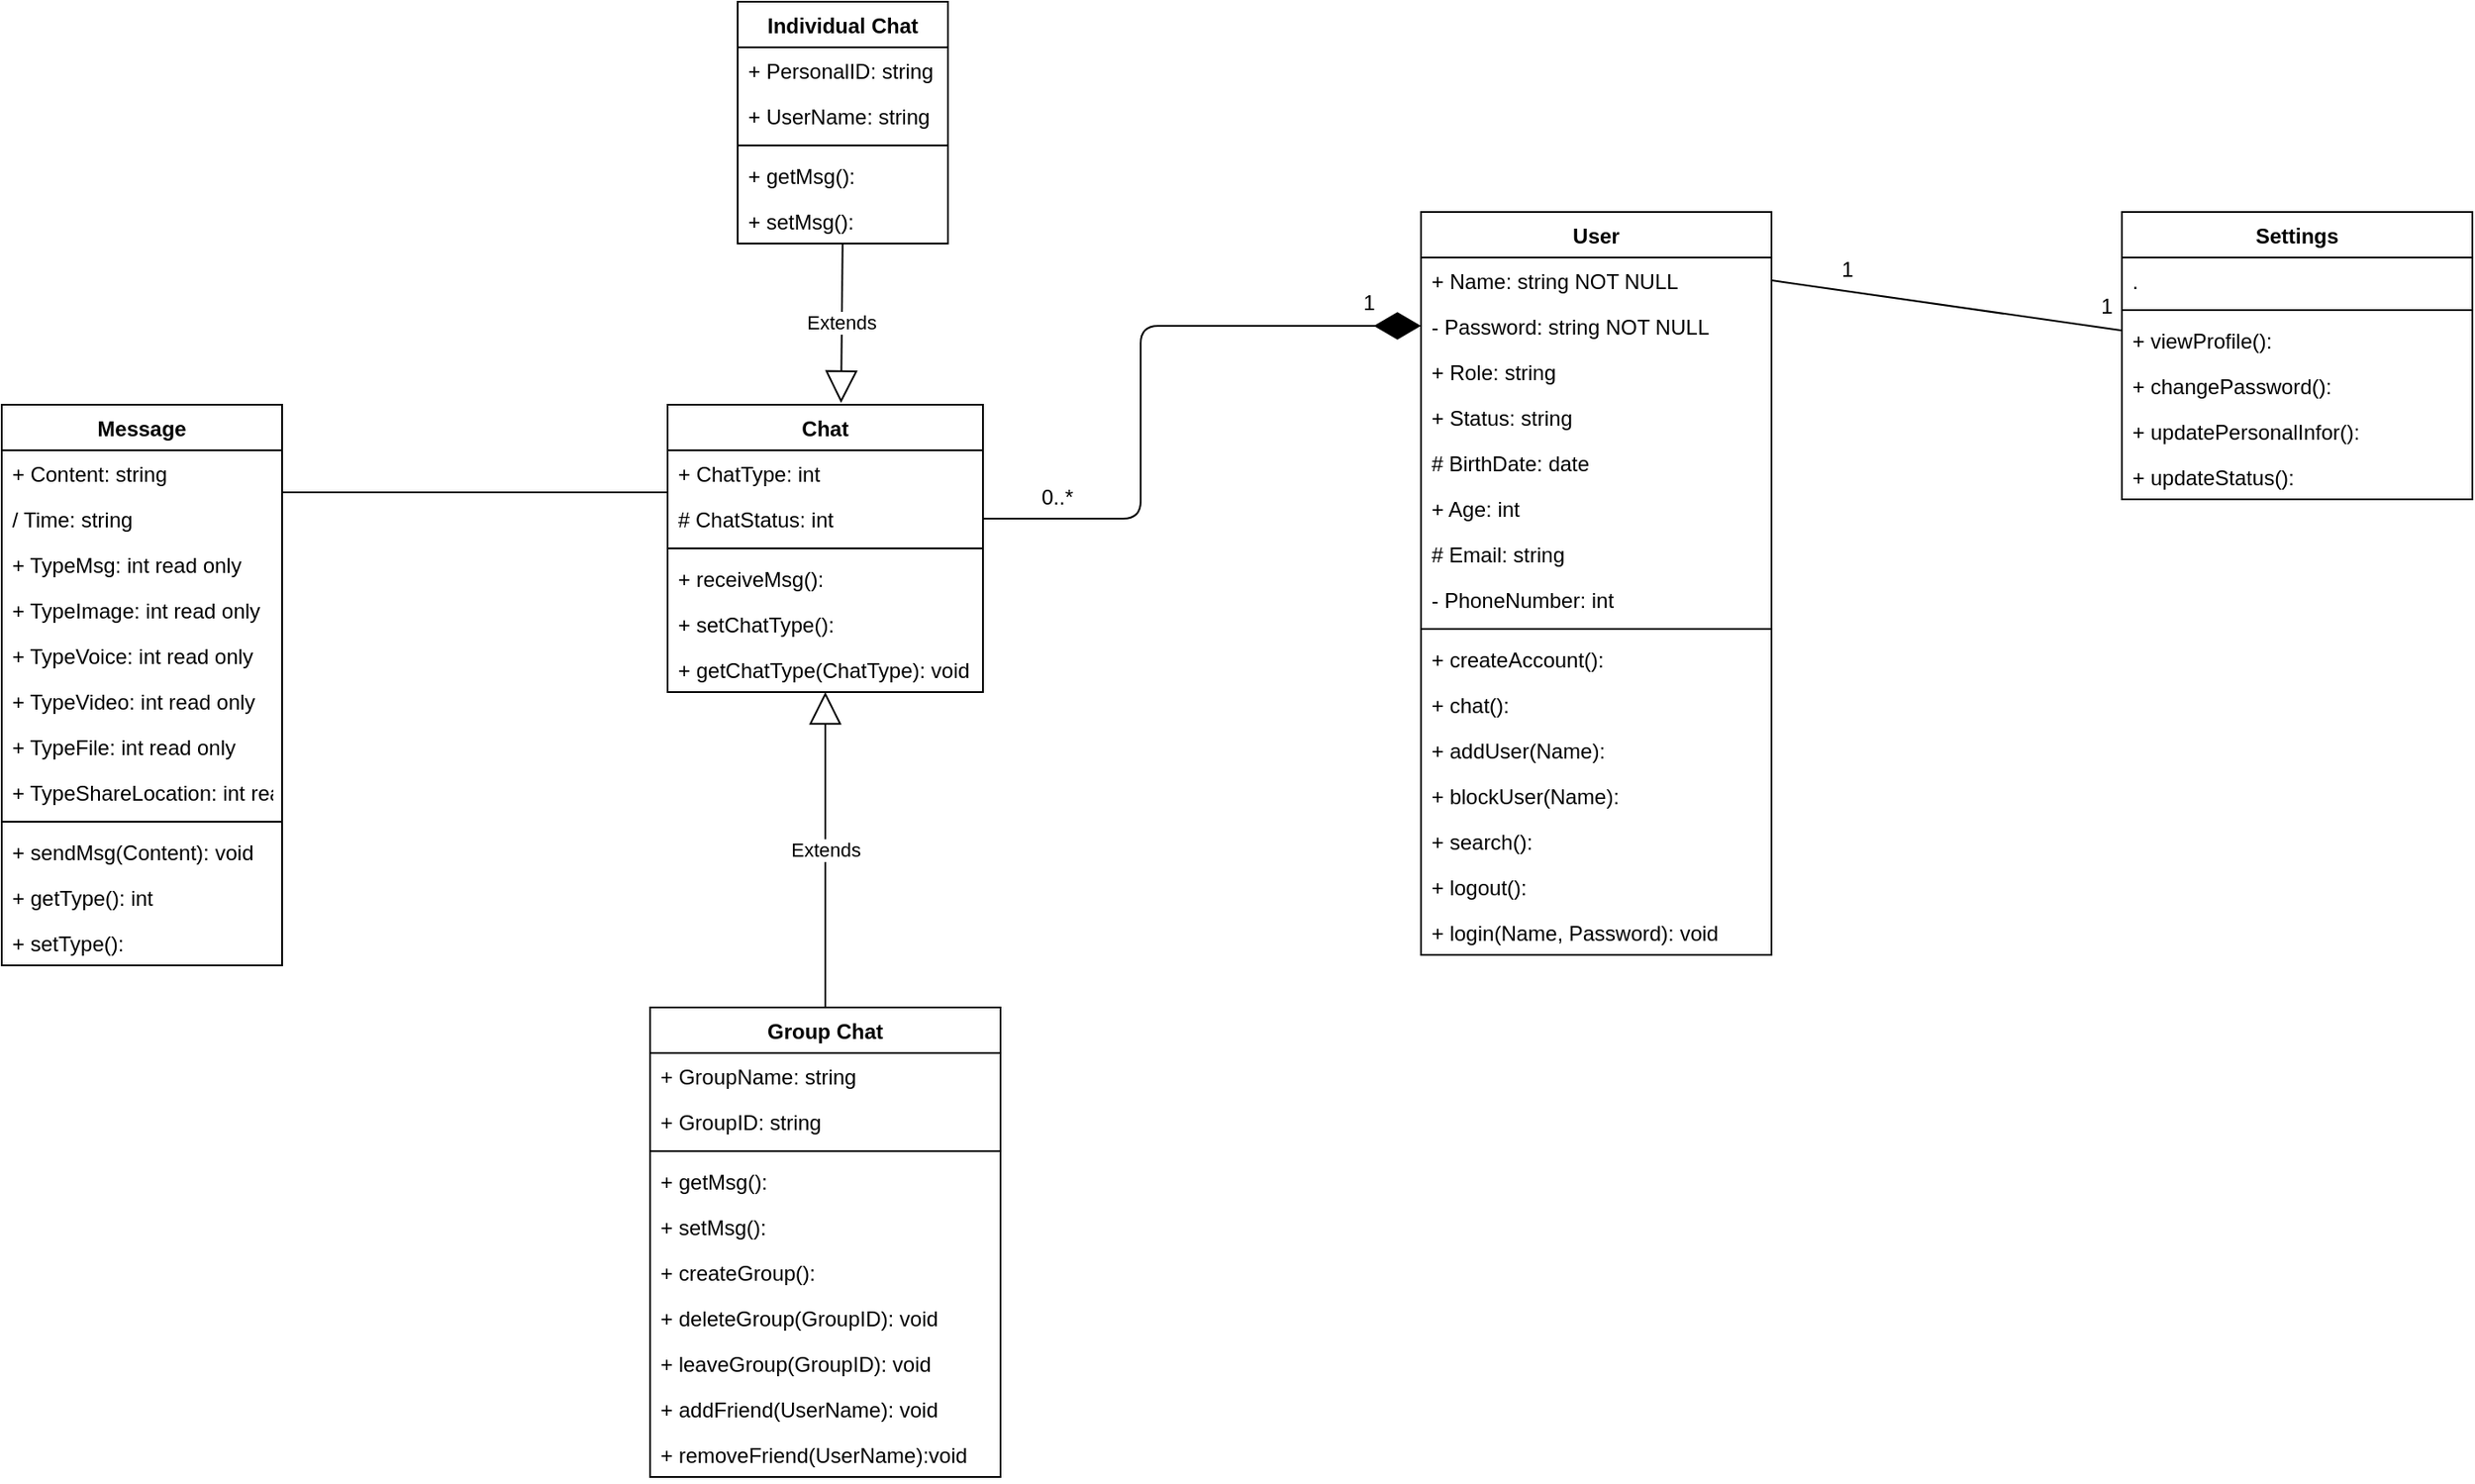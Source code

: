 <mxfile version="13.0.3" type="device"><diagram id="S773Doc2722_mNbqv0vj" name="Page-1"><mxGraphModel dx="1952" dy="1742" grid="1" gridSize="10" guides="1" tooltips="1" connect="1" arrows="1" fold="1" page="1" pageScale="1" pageWidth="850" pageHeight="1100" math="0" shadow="0"><root><mxCell id="0"/><mxCell id="1" parent="0"/><mxCell id="0jCnpGCzAIOHd0MEJKnD-1" value="Chat" style="swimlane;fontStyle=1;align=center;verticalAlign=top;childLayout=stackLayout;horizontal=1;startSize=26;horizontalStack=0;resizeParent=1;resizeParentMax=0;resizeLast=0;collapsible=1;marginBottom=0;" parent="1" vertex="1"><mxGeometry x="20" y="120" width="180" height="164" as="geometry"/></mxCell><mxCell id="0jCnpGCzAIOHd0MEJKnD-2" value="+ ChatType: int" style="text;strokeColor=none;fillColor=none;align=left;verticalAlign=top;spacingLeft=4;spacingRight=4;overflow=hidden;rotatable=0;points=[[0,0.5],[1,0.5]];portConstraint=eastwest;" parent="0jCnpGCzAIOHd0MEJKnD-1" vertex="1"><mxGeometry y="26" width="180" height="26" as="geometry"/></mxCell><mxCell id="fnPNzo4qeSyR6AQGeiaA-1" value="# ChatStatus: int" style="text;strokeColor=none;fillColor=none;align=left;verticalAlign=top;spacingLeft=4;spacingRight=4;overflow=hidden;rotatable=0;points=[[0,0.5],[1,0.5]];portConstraint=eastwest;" vertex="1" parent="0jCnpGCzAIOHd0MEJKnD-1"><mxGeometry y="52" width="180" height="26" as="geometry"/></mxCell><mxCell id="0jCnpGCzAIOHd0MEJKnD-3" value="" style="line;strokeWidth=1;fillColor=none;align=left;verticalAlign=middle;spacingTop=-1;spacingLeft=3;spacingRight=3;rotatable=0;labelPosition=right;points=[];portConstraint=eastwest;" parent="0jCnpGCzAIOHd0MEJKnD-1" vertex="1"><mxGeometry y="78" width="180" height="8" as="geometry"/></mxCell><mxCell id="0jCnpGCzAIOHd0MEJKnD-4" value="+ receiveMsg():" style="text;strokeColor=none;fillColor=none;align=left;verticalAlign=top;spacingLeft=4;spacingRight=4;overflow=hidden;rotatable=0;points=[[0,0.5],[1,0.5]];portConstraint=eastwest;" parent="0jCnpGCzAIOHd0MEJKnD-1" vertex="1"><mxGeometry y="86" width="180" height="26" as="geometry"/></mxCell><mxCell id="fnPNzo4qeSyR6AQGeiaA-2" value="+ setChatType():" style="text;strokeColor=none;fillColor=none;align=left;verticalAlign=top;spacingLeft=4;spacingRight=4;overflow=hidden;rotatable=0;points=[[0,0.5],[1,0.5]];portConstraint=eastwest;" vertex="1" parent="0jCnpGCzAIOHd0MEJKnD-1"><mxGeometry y="112" width="180" height="26" as="geometry"/></mxCell><mxCell id="fnPNzo4qeSyR6AQGeiaA-3" value="+ getChatType(ChatType): void" style="text;strokeColor=none;fillColor=none;align=left;verticalAlign=top;spacingLeft=4;spacingRight=4;overflow=hidden;rotatable=0;points=[[0,0.5],[1,0.5]];portConstraint=eastwest;" vertex="1" parent="0jCnpGCzAIOHd0MEJKnD-1"><mxGeometry y="138" width="180" height="26" as="geometry"/></mxCell><mxCell id="fnPNzo4qeSyR6AQGeiaA-6" value="" style="endArrow=diamondThin;endFill=1;endSize=24;html=1;exitX=1;exitY=0.5;exitDx=0;exitDy=0;entryX=0;entryY=0.5;entryDx=0;entryDy=0;" edge="1" parent="1" source="fnPNzo4qeSyR6AQGeiaA-1" target="rhZy19urzFPeMJd31C3I-24"><mxGeometry width="160" relative="1" as="geometry"><mxPoint x="145" y="198" as="sourcePoint"/><mxPoint x="500" y="330" as="targetPoint"/><Array as="points"><mxPoint x="290" y="185"/><mxPoint x="290" y="75"/></Array></mxGeometry></mxCell><mxCell id="rhZy19urzFPeMJd31C3I-1" value="User" style="swimlane;fontStyle=1;align=center;verticalAlign=top;childLayout=stackLayout;horizontal=1;startSize=26;horizontalStack=0;resizeParent=1;resizeParentMax=0;resizeLast=0;collapsible=1;marginBottom=0;" parent="1" vertex="1"><mxGeometry x="450" y="10" width="200" height="424" as="geometry"/></mxCell><mxCell id="rhZy19urzFPeMJd31C3I-2" value="+ Name: string NOT NULL" style="text;strokeColor=none;fillColor=none;align=left;verticalAlign=top;spacingLeft=4;spacingRight=4;overflow=hidden;rotatable=0;points=[[0,0.5],[1,0.5]];portConstraint=eastwest;" parent="rhZy19urzFPeMJd31C3I-1" vertex="1"><mxGeometry y="26" width="200" height="26" as="geometry"/></mxCell><mxCell id="rhZy19urzFPeMJd31C3I-24" value="- Password: string NOT NULL" style="text;strokeColor=none;fillColor=none;align=left;verticalAlign=top;spacingLeft=4;spacingRight=4;overflow=hidden;rotatable=0;points=[[0,0.5],[1,0.5]];portConstraint=eastwest;" parent="rhZy19urzFPeMJd31C3I-1" vertex="1"><mxGeometry y="52" width="200" height="26" as="geometry"/></mxCell><mxCell id="rhZy19urzFPeMJd31C3I-25" value="+ Role: string " style="text;strokeColor=none;fillColor=none;align=left;verticalAlign=top;spacingLeft=4;spacingRight=4;overflow=hidden;rotatable=0;points=[[0,0.5],[1,0.5]];portConstraint=eastwest;" parent="rhZy19urzFPeMJd31C3I-1" vertex="1"><mxGeometry y="78" width="200" height="26" as="geometry"/></mxCell><mxCell id="rhZy19urzFPeMJd31C3I-26" value="+ Status: string " style="text;strokeColor=none;fillColor=none;align=left;verticalAlign=top;spacingLeft=4;spacingRight=4;overflow=hidden;rotatable=0;points=[[0,0.5],[1,0.5]];portConstraint=eastwest;" parent="rhZy19urzFPeMJd31C3I-1" vertex="1"><mxGeometry y="104" width="200" height="26" as="geometry"/></mxCell><mxCell id="rhZy19urzFPeMJd31C3I-27" value="# BirthDate: date " style="text;strokeColor=none;fillColor=none;align=left;verticalAlign=top;spacingLeft=4;spacingRight=4;overflow=hidden;rotatable=0;points=[[0,0.5],[1,0.5]];portConstraint=eastwest;" parent="rhZy19urzFPeMJd31C3I-1" vertex="1"><mxGeometry y="130" width="200" height="26" as="geometry"/></mxCell><mxCell id="rhZy19urzFPeMJd31C3I-28" value="+ Age: int " style="text;strokeColor=none;fillColor=none;align=left;verticalAlign=top;spacingLeft=4;spacingRight=4;overflow=hidden;rotatable=0;points=[[0,0.5],[1,0.5]];portConstraint=eastwest;" parent="rhZy19urzFPeMJd31C3I-1" vertex="1"><mxGeometry y="156" width="200" height="26" as="geometry"/></mxCell><mxCell id="rhZy19urzFPeMJd31C3I-29" value="# Email: string " style="text;strokeColor=none;fillColor=none;align=left;verticalAlign=top;spacingLeft=4;spacingRight=4;overflow=hidden;rotatable=0;points=[[0,0.5],[1,0.5]];portConstraint=eastwest;" parent="rhZy19urzFPeMJd31C3I-1" vertex="1"><mxGeometry y="182" width="200" height="26" as="geometry"/></mxCell><mxCell id="rhZy19urzFPeMJd31C3I-30" value="- PhoneNumber: int " style="text;strokeColor=none;fillColor=none;align=left;verticalAlign=top;spacingLeft=4;spacingRight=4;overflow=hidden;rotatable=0;points=[[0,0.5],[1,0.5]];portConstraint=eastwest;" parent="rhZy19urzFPeMJd31C3I-1" vertex="1"><mxGeometry y="208" width="200" height="26" as="geometry"/></mxCell><mxCell id="rhZy19urzFPeMJd31C3I-3" value="" style="line;strokeWidth=1;fillColor=none;align=left;verticalAlign=middle;spacingTop=-1;spacingLeft=3;spacingRight=3;rotatable=0;labelPosition=right;points=[];portConstraint=eastwest;" parent="rhZy19urzFPeMJd31C3I-1" vertex="1"><mxGeometry y="234" width="200" height="8" as="geometry"/></mxCell><mxCell id="rhZy19urzFPeMJd31C3I-4" value="+ createAccount(): " style="text;strokeColor=none;fillColor=none;align=left;verticalAlign=top;spacingLeft=4;spacingRight=4;overflow=hidden;rotatable=0;points=[[0,0.5],[1,0.5]];portConstraint=eastwest;" parent="rhZy19urzFPeMJd31C3I-1" vertex="1"><mxGeometry y="242" width="200" height="26" as="geometry"/></mxCell><mxCell id="rhZy19urzFPeMJd31C3I-31" value="+ chat(): " style="text;strokeColor=none;fillColor=none;align=left;verticalAlign=top;spacingLeft=4;spacingRight=4;overflow=hidden;rotatable=0;points=[[0,0.5],[1,0.5]];portConstraint=eastwest;" parent="rhZy19urzFPeMJd31C3I-1" vertex="1"><mxGeometry y="268" width="200" height="26" as="geometry"/></mxCell><mxCell id="rhZy19urzFPeMJd31C3I-32" value="+ addUser(Name): " style="text;strokeColor=none;fillColor=none;align=left;verticalAlign=top;spacingLeft=4;spacingRight=4;overflow=hidden;rotatable=0;points=[[0,0.5],[1,0.5]];portConstraint=eastwest;" parent="rhZy19urzFPeMJd31C3I-1" vertex="1"><mxGeometry y="294" width="200" height="26" as="geometry"/></mxCell><mxCell id="rhZy19urzFPeMJd31C3I-33" value="+ blockUser(Name): " style="text;strokeColor=none;fillColor=none;align=left;verticalAlign=top;spacingLeft=4;spacingRight=4;overflow=hidden;rotatable=0;points=[[0,0.5],[1,0.5]];portConstraint=eastwest;" parent="rhZy19urzFPeMJd31C3I-1" vertex="1"><mxGeometry y="320" width="200" height="26" as="geometry"/></mxCell><mxCell id="rhZy19urzFPeMJd31C3I-35" value="+ search(): " style="text;strokeColor=none;fillColor=none;align=left;verticalAlign=top;spacingLeft=4;spacingRight=4;overflow=hidden;rotatable=0;points=[[0,0.5],[1,0.5]];portConstraint=eastwest;" parent="rhZy19urzFPeMJd31C3I-1" vertex="1"><mxGeometry y="346" width="200" height="26" as="geometry"/></mxCell><mxCell id="rhZy19urzFPeMJd31C3I-36" value="+ logout(): " style="text;strokeColor=none;fillColor=none;align=left;verticalAlign=top;spacingLeft=4;spacingRight=4;overflow=hidden;rotatable=0;points=[[0,0.5],[1,0.5]];portConstraint=eastwest;" parent="rhZy19urzFPeMJd31C3I-1" vertex="1"><mxGeometry y="372" width="200" height="26" as="geometry"/></mxCell><mxCell id="rhZy19urzFPeMJd31C3I-37" value="+ login(Name, Password): void " style="text;strokeColor=none;fillColor=none;align=left;verticalAlign=top;spacingLeft=4;spacingRight=4;overflow=hidden;rotatable=0;points=[[0,0.5],[1,0.5]];portConstraint=eastwest;" parent="rhZy19urzFPeMJd31C3I-1" vertex="1"><mxGeometry y="398" width="200" height="26" as="geometry"/></mxCell><mxCell id="fnPNzo4qeSyR6AQGeiaA-19" value="" style="endArrow=none;html=1;exitX=1;exitY=0.5;exitDx=0;exitDy=0;" edge="1" parent="1" source="rhZy19urzFPeMJd31C3I-2" target="rhZy19urzFPeMJd31C3I-13"><mxGeometry width="50" height="50" relative="1" as="geometry"><mxPoint x="610" y="360" as="sourcePoint"/><mxPoint x="780" y="59" as="targetPoint"/></mxGeometry></mxCell><mxCell id="rhZy19urzFPeMJd31C3I-13" value="Settings" style="swimlane;fontStyle=1;align=center;verticalAlign=top;childLayout=stackLayout;horizontal=1;startSize=26;horizontalStack=0;resizeParent=1;resizeParentMax=0;resizeLast=0;collapsible=1;marginBottom=0;" parent="1" vertex="1"><mxGeometry x="850" y="10" width="200" height="164" as="geometry"/></mxCell><mxCell id="rhZy19urzFPeMJd31C3I-14" value="." style="text;strokeColor=none;fillColor=none;align=left;verticalAlign=top;spacingLeft=4;spacingRight=4;overflow=hidden;rotatable=0;points=[[0,0.5],[1,0.5]];portConstraint=eastwest;" parent="rhZy19urzFPeMJd31C3I-13" vertex="1"><mxGeometry y="26" width="200" height="26" as="geometry"/></mxCell><mxCell id="rhZy19urzFPeMJd31C3I-15" value="" style="line;strokeWidth=1;fillColor=none;align=left;verticalAlign=middle;spacingTop=-1;spacingLeft=3;spacingRight=3;rotatable=0;labelPosition=right;points=[];portConstraint=eastwest;" parent="rhZy19urzFPeMJd31C3I-13" vertex="1"><mxGeometry y="52" width="200" height="8" as="geometry"/></mxCell><mxCell id="rhZy19urzFPeMJd31C3I-16" value="+ viewProfile(): " style="text;strokeColor=none;fillColor=none;align=left;verticalAlign=top;spacingLeft=4;spacingRight=4;overflow=hidden;rotatable=0;points=[[0,0.5],[1,0.5]];portConstraint=eastwest;" parent="rhZy19urzFPeMJd31C3I-13" vertex="1"><mxGeometry y="60" width="200" height="26" as="geometry"/></mxCell><mxCell id="fnPNzo4qeSyR6AQGeiaA-15" value="+ changePassword(): " style="text;strokeColor=none;fillColor=none;align=left;verticalAlign=top;spacingLeft=4;spacingRight=4;overflow=hidden;rotatable=0;points=[[0,0.5],[1,0.5]];portConstraint=eastwest;" vertex="1" parent="rhZy19urzFPeMJd31C3I-13"><mxGeometry y="86" width="200" height="26" as="geometry"/></mxCell><mxCell id="fnPNzo4qeSyR6AQGeiaA-16" value="+ updatePersonalInfor(): " style="text;strokeColor=none;fillColor=none;align=left;verticalAlign=top;spacingLeft=4;spacingRight=4;overflow=hidden;rotatable=0;points=[[0,0.5],[1,0.5]];portConstraint=eastwest;" vertex="1" parent="rhZy19urzFPeMJd31C3I-13"><mxGeometry y="112" width="200" height="26" as="geometry"/></mxCell><mxCell id="fnPNzo4qeSyR6AQGeiaA-17" value="+ updateStatus(): " style="text;strokeColor=none;fillColor=none;align=left;verticalAlign=top;spacingLeft=4;spacingRight=4;overflow=hidden;rotatable=0;points=[[0,0.5],[1,0.5]];portConstraint=eastwest;" vertex="1" parent="rhZy19urzFPeMJd31C3I-13"><mxGeometry y="138" width="200" height="26" as="geometry"/></mxCell><mxCell id="rhZy19urzFPeMJd31C3I-17" value="Individual Chat" style="swimlane;fontStyle=1;align=center;verticalAlign=top;childLayout=stackLayout;horizontal=1;startSize=26;horizontalStack=0;resizeParent=1;resizeParentMax=0;resizeLast=0;collapsible=1;marginBottom=0;" parent="1" vertex="1"><mxGeometry x="60" y="-110" width="120" height="138" as="geometry"/></mxCell><mxCell id="rhZy19urzFPeMJd31C3I-18" value="+ PersonalID: string" style="text;strokeColor=none;fillColor=none;align=left;verticalAlign=top;spacingLeft=4;spacingRight=4;overflow=hidden;rotatable=0;points=[[0,0.5],[1,0.5]];portConstraint=eastwest;" parent="rhZy19urzFPeMJd31C3I-17" vertex="1"><mxGeometry y="26" width="120" height="26" as="geometry"/></mxCell><mxCell id="fnPNzo4qeSyR6AQGeiaA-20" value="+ UserName: string" style="text;strokeColor=none;fillColor=none;align=left;verticalAlign=top;spacingLeft=4;spacingRight=4;overflow=hidden;rotatable=0;points=[[0,0.5],[1,0.5]];portConstraint=eastwest;" vertex="1" parent="rhZy19urzFPeMJd31C3I-17"><mxGeometry y="52" width="120" height="26" as="geometry"/></mxCell><mxCell id="rhZy19urzFPeMJd31C3I-19" value="" style="line;strokeWidth=1;fillColor=none;align=left;verticalAlign=middle;spacingTop=-1;spacingLeft=3;spacingRight=3;rotatable=0;labelPosition=right;points=[];portConstraint=eastwest;" parent="rhZy19urzFPeMJd31C3I-17" vertex="1"><mxGeometry y="78" width="120" height="8" as="geometry"/></mxCell><mxCell id="rhZy19urzFPeMJd31C3I-20" value="+ getMsg():" style="text;strokeColor=none;fillColor=none;align=left;verticalAlign=top;spacingLeft=4;spacingRight=4;overflow=hidden;rotatable=0;points=[[0,0.5],[1,0.5]];portConstraint=eastwest;" parent="rhZy19urzFPeMJd31C3I-17" vertex="1"><mxGeometry y="86" width="120" height="26" as="geometry"/></mxCell><mxCell id="fnPNzo4qeSyR6AQGeiaA-21" value="+ setMsg():" style="text;strokeColor=none;fillColor=none;align=left;verticalAlign=top;spacingLeft=4;spacingRight=4;overflow=hidden;rotatable=0;points=[[0,0.5],[1,0.5]];portConstraint=eastwest;" vertex="1" parent="rhZy19urzFPeMJd31C3I-17"><mxGeometry y="112" width="120" height="26" as="geometry"/></mxCell><mxCell id="fnPNzo4qeSyR6AQGeiaA-25" value="1" style="text;html=1;align=center;verticalAlign=middle;resizable=0;points=[];autosize=1;" vertex="1" parent="1"><mxGeometry x="831" y="54" width="20" height="20" as="geometry"/></mxCell><mxCell id="fnPNzo4qeSyR6AQGeiaA-26" value="Extends" style="endArrow=block;endSize=16;endFill=0;html=1;exitX=0.5;exitY=0;exitDx=0;exitDy=0;" edge="1" parent="1" source="rhZy19urzFPeMJd31C3I-5" target="fnPNzo4qeSyR6AQGeiaA-3"><mxGeometry width="160" relative="1" as="geometry"><mxPoint x="100" y="220" as="sourcePoint"/><mxPoint x="260" y="220" as="targetPoint"/></mxGeometry></mxCell><mxCell id="fnPNzo4qeSyR6AQGeiaA-27" value="Extends" style="endArrow=block;endSize=16;endFill=0;html=1;" edge="1" parent="1" source="fnPNzo4qeSyR6AQGeiaA-21"><mxGeometry width="160" relative="1" as="geometry"><mxPoint x="100" y="220" as="sourcePoint"/><mxPoint x="119" y="119" as="targetPoint"/></mxGeometry></mxCell><mxCell id="rhZy19urzFPeMJd31C3I-5" value="Group Chat" style="swimlane;fontStyle=1;align=center;verticalAlign=top;childLayout=stackLayout;horizontal=1;startSize=26;horizontalStack=0;resizeParent=1;resizeParentMax=0;resizeLast=0;collapsible=1;marginBottom=0;" parent="1" vertex="1"><mxGeometry x="10" y="464" width="200" height="268" as="geometry"/></mxCell><mxCell id="rhZy19urzFPeMJd31C3I-6" value="+ GroupName: string" style="text;strokeColor=none;fillColor=none;align=left;verticalAlign=top;spacingLeft=4;spacingRight=4;overflow=hidden;rotatable=0;points=[[0,0.5],[1,0.5]];portConstraint=eastwest;" parent="rhZy19urzFPeMJd31C3I-5" vertex="1"><mxGeometry y="26" width="200" height="26" as="geometry"/></mxCell><mxCell id="fnPNzo4qeSyR6AQGeiaA-28" value="+ GroupID: string" style="text;strokeColor=none;fillColor=none;align=left;verticalAlign=top;spacingLeft=4;spacingRight=4;overflow=hidden;rotatable=0;points=[[0,0.5],[1,0.5]];portConstraint=eastwest;" vertex="1" parent="rhZy19urzFPeMJd31C3I-5"><mxGeometry y="52" width="200" height="26" as="geometry"/></mxCell><mxCell id="rhZy19urzFPeMJd31C3I-7" value="" style="line;strokeWidth=1;fillColor=none;align=left;verticalAlign=middle;spacingTop=-1;spacingLeft=3;spacingRight=3;rotatable=0;labelPosition=right;points=[];portConstraint=eastwest;" parent="rhZy19urzFPeMJd31C3I-5" vertex="1"><mxGeometry y="78" width="200" height="8" as="geometry"/></mxCell><mxCell id="rhZy19urzFPeMJd31C3I-8" value="+ getMsg():" style="text;strokeColor=none;fillColor=none;align=left;verticalAlign=top;spacingLeft=4;spacingRight=4;overflow=hidden;rotatable=0;points=[[0,0.5],[1,0.5]];portConstraint=eastwest;" parent="rhZy19urzFPeMJd31C3I-5" vertex="1"><mxGeometry y="86" width="200" height="26" as="geometry"/></mxCell><mxCell id="fnPNzo4qeSyR6AQGeiaA-30" value="+ setMsg():" style="text;strokeColor=none;fillColor=none;align=left;verticalAlign=top;spacingLeft=4;spacingRight=4;overflow=hidden;rotatable=0;points=[[0,0.5],[1,0.5]];portConstraint=eastwest;" vertex="1" parent="rhZy19urzFPeMJd31C3I-5"><mxGeometry y="112" width="200" height="26" as="geometry"/></mxCell><mxCell id="fnPNzo4qeSyR6AQGeiaA-31" value="+ createGroup():" style="text;strokeColor=none;fillColor=none;align=left;verticalAlign=top;spacingLeft=4;spacingRight=4;overflow=hidden;rotatable=0;points=[[0,0.5],[1,0.5]];portConstraint=eastwest;" vertex="1" parent="rhZy19urzFPeMJd31C3I-5"><mxGeometry y="138" width="200" height="26" as="geometry"/></mxCell><mxCell id="fnPNzo4qeSyR6AQGeiaA-32" value="+ deleteGroup(GroupID): void" style="text;strokeColor=none;fillColor=none;align=left;verticalAlign=top;spacingLeft=4;spacingRight=4;overflow=hidden;rotatable=0;points=[[0,0.5],[1,0.5]];portConstraint=eastwest;" vertex="1" parent="rhZy19urzFPeMJd31C3I-5"><mxGeometry y="164" width="200" height="26" as="geometry"/></mxCell><mxCell id="fnPNzo4qeSyR6AQGeiaA-33" value="+ leaveGroup(GroupID): void" style="text;strokeColor=none;fillColor=none;align=left;verticalAlign=top;spacingLeft=4;spacingRight=4;overflow=hidden;rotatable=0;points=[[0,0.5],[1,0.5]];portConstraint=eastwest;" vertex="1" parent="rhZy19urzFPeMJd31C3I-5"><mxGeometry y="190" width="200" height="26" as="geometry"/></mxCell><mxCell id="fnPNzo4qeSyR6AQGeiaA-34" value="+ addFriend(UserName): void" style="text;strokeColor=none;fillColor=none;align=left;verticalAlign=top;spacingLeft=4;spacingRight=4;overflow=hidden;rotatable=0;points=[[0,0.5],[1,0.5]];portConstraint=eastwest;" vertex="1" parent="rhZy19urzFPeMJd31C3I-5"><mxGeometry y="216" width="200" height="26" as="geometry"/></mxCell><mxCell id="fnPNzo4qeSyR6AQGeiaA-35" value="+ removeFriend(UserName):void" style="text;strokeColor=none;fillColor=none;align=left;verticalAlign=top;spacingLeft=4;spacingRight=4;overflow=hidden;rotatable=0;points=[[0,0.5],[1,0.5]];portConstraint=eastwest;" vertex="1" parent="rhZy19urzFPeMJd31C3I-5"><mxGeometry y="242" width="200" height="26" as="geometry"/></mxCell><mxCell id="rhZy19urzFPeMJd31C3I-9" value="Message" style="swimlane;fontStyle=1;align=center;verticalAlign=top;childLayout=stackLayout;horizontal=1;startSize=26;horizontalStack=0;resizeParent=1;resizeParentMax=0;resizeLast=0;collapsible=1;marginBottom=0;" parent="1" vertex="1"><mxGeometry x="-360" y="120" width="160" height="320" as="geometry"/></mxCell><mxCell id="rhZy19urzFPeMJd31C3I-10" value="+ Content: string" style="text;strokeColor=none;fillColor=none;align=left;verticalAlign=top;spacingLeft=4;spacingRight=4;overflow=hidden;rotatable=0;points=[[0,0.5],[1,0.5]];portConstraint=eastwest;" parent="rhZy19urzFPeMJd31C3I-9" vertex="1"><mxGeometry y="26" width="160" height="26" as="geometry"/></mxCell><mxCell id="fnPNzo4qeSyR6AQGeiaA-36" value="/ Time: string" style="text;strokeColor=none;fillColor=none;align=left;verticalAlign=top;spacingLeft=4;spacingRight=4;overflow=hidden;rotatable=0;points=[[0,0.5],[1,0.5]];portConstraint=eastwest;" vertex="1" parent="rhZy19urzFPeMJd31C3I-9"><mxGeometry y="52" width="160" height="26" as="geometry"/></mxCell><mxCell id="fnPNzo4qeSyR6AQGeiaA-37" value="+ TypeMsg: int read only" style="text;strokeColor=none;fillColor=none;align=left;verticalAlign=top;spacingLeft=4;spacingRight=4;overflow=hidden;rotatable=0;points=[[0,0.5],[1,0.5]];portConstraint=eastwest;" vertex="1" parent="rhZy19urzFPeMJd31C3I-9"><mxGeometry y="78" width="160" height="26" as="geometry"/></mxCell><mxCell id="fnPNzo4qeSyR6AQGeiaA-38" value="+ TypeImage: int read only" style="text;strokeColor=none;fillColor=none;align=left;verticalAlign=top;spacingLeft=4;spacingRight=4;overflow=hidden;rotatable=0;points=[[0,0.5],[1,0.5]];portConstraint=eastwest;" vertex="1" parent="rhZy19urzFPeMJd31C3I-9"><mxGeometry y="104" width="160" height="26" as="geometry"/></mxCell><mxCell id="fnPNzo4qeSyR6AQGeiaA-39" value="+ TypeVoice: int read only" style="text;strokeColor=none;fillColor=none;align=left;verticalAlign=top;spacingLeft=4;spacingRight=4;overflow=hidden;rotatable=0;points=[[0,0.5],[1,0.5]];portConstraint=eastwest;" vertex="1" parent="rhZy19urzFPeMJd31C3I-9"><mxGeometry y="130" width="160" height="26" as="geometry"/></mxCell><mxCell id="fnPNzo4qeSyR6AQGeiaA-41" value="+ TypeVideo: int read only" style="text;strokeColor=none;fillColor=none;align=left;verticalAlign=top;spacingLeft=4;spacingRight=4;overflow=hidden;rotatable=0;points=[[0,0.5],[1,0.5]];portConstraint=eastwest;" vertex="1" parent="rhZy19urzFPeMJd31C3I-9"><mxGeometry y="156" width="160" height="26" as="geometry"/></mxCell><mxCell id="fnPNzo4qeSyR6AQGeiaA-42" value="+ TypeFile: int read only" style="text;strokeColor=none;fillColor=none;align=left;verticalAlign=top;spacingLeft=4;spacingRight=4;overflow=hidden;rotatable=0;points=[[0,0.5],[1,0.5]];portConstraint=eastwest;" vertex="1" parent="rhZy19urzFPeMJd31C3I-9"><mxGeometry y="182" width="160" height="26" as="geometry"/></mxCell><mxCell id="fnPNzo4qeSyR6AQGeiaA-43" value="+ TypeShareLocation: int read only" style="text;strokeColor=none;fillColor=none;align=left;verticalAlign=top;spacingLeft=4;spacingRight=4;overflow=hidden;rotatable=0;points=[[0,0.5],[1,0.5]];portConstraint=eastwest;" vertex="1" parent="rhZy19urzFPeMJd31C3I-9"><mxGeometry y="208" width="160" height="26" as="geometry"/></mxCell><mxCell id="rhZy19urzFPeMJd31C3I-11" value="" style="line;strokeWidth=1;fillColor=none;align=left;verticalAlign=middle;spacingTop=-1;spacingLeft=3;spacingRight=3;rotatable=0;labelPosition=right;points=[];portConstraint=eastwest;" parent="rhZy19urzFPeMJd31C3I-9" vertex="1"><mxGeometry y="234" width="160" height="8" as="geometry"/></mxCell><mxCell id="rhZy19urzFPeMJd31C3I-12" value="+ sendMsg(Content): void" style="text;strokeColor=none;fillColor=none;align=left;verticalAlign=top;spacingLeft=4;spacingRight=4;overflow=hidden;rotatable=0;points=[[0,0.5],[1,0.5]];portConstraint=eastwest;" parent="rhZy19urzFPeMJd31C3I-9" vertex="1"><mxGeometry y="242" width="160" height="26" as="geometry"/></mxCell><mxCell id="fnPNzo4qeSyR6AQGeiaA-44" value="+ getType(): int" style="text;strokeColor=none;fillColor=none;align=left;verticalAlign=top;spacingLeft=4;spacingRight=4;overflow=hidden;rotatable=0;points=[[0,0.5],[1,0.5]];portConstraint=eastwest;" vertex="1" parent="rhZy19urzFPeMJd31C3I-9"><mxGeometry y="268" width="160" height="26" as="geometry"/></mxCell><mxCell id="fnPNzo4qeSyR6AQGeiaA-45" value="+ setType(): " style="text;strokeColor=none;fillColor=none;align=left;verticalAlign=top;spacingLeft=4;spacingRight=4;overflow=hidden;rotatable=0;points=[[0,0.5],[1,0.5]];portConstraint=eastwest;" vertex="1" parent="rhZy19urzFPeMJd31C3I-9"><mxGeometry y="294" width="160" height="26" as="geometry"/></mxCell><mxCell id="fnPNzo4qeSyR6AQGeiaA-47" value="" style="endArrow=none;html=1;" edge="1" parent="1"><mxGeometry width="50" height="50" relative="1" as="geometry"><mxPoint x="-200" y="170" as="sourcePoint"/><mxPoint x="20" y="170" as="targetPoint"/></mxGeometry></mxCell><mxCell id="fnPNzo4qeSyR6AQGeiaA-56" value="0..*" style="text;html=1;align=center;verticalAlign=middle;resizable=0;points=[];autosize=1;" vertex="1" parent="1"><mxGeometry x="227" y="163" width="30" height="20" as="geometry"/></mxCell><mxCell id="fnPNzo4qeSyR6AQGeiaA-57" value="1" style="text;html=1;align=center;verticalAlign=middle;resizable=0;points=[];autosize=1;" vertex="1" parent="1"><mxGeometry x="683" y="33" width="20" height="20" as="geometry"/></mxCell><mxCell id="fnPNzo4qeSyR6AQGeiaA-58" value="1" style="text;html=1;align=center;verticalAlign=middle;resizable=0;points=[];autosize=1;" vertex="1" parent="1"><mxGeometry x="410" y="52" width="20" height="20" as="geometry"/></mxCell></root></mxGraphModel></diagram></mxfile>